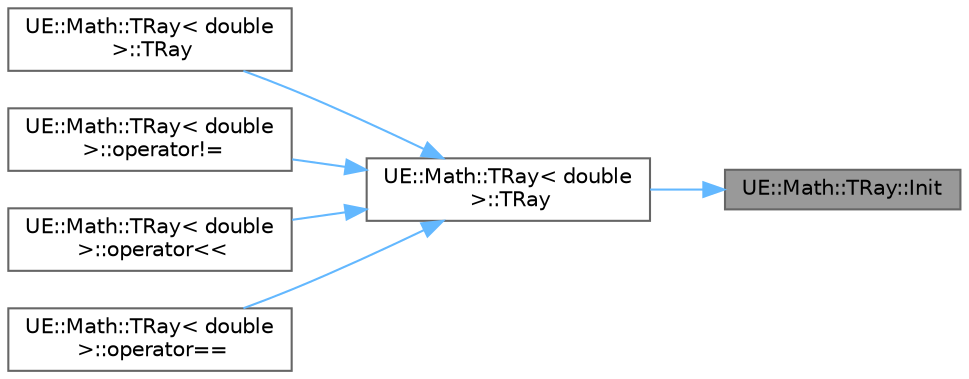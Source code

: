 digraph "UE::Math::TRay::Init"
{
 // INTERACTIVE_SVG=YES
 // LATEX_PDF_SIZE
  bgcolor="transparent";
  edge [fontname=Helvetica,fontsize=10,labelfontname=Helvetica,labelfontsize=10];
  node [fontname=Helvetica,fontsize=10,shape=box,height=0.2,width=0.4];
  rankdir="RL";
  Node1 [id="Node000001",label="UE::Math::TRay::Init",height=0.2,width=0.4,color="gray40", fillcolor="grey60", style="filled", fontcolor="black",tooltip="Set the initial values of the Ray to Zero Origin and Z-axis Direction."];
  Node1 -> Node2 [id="edge1_Node000001_Node000002",dir="back",color="steelblue1",style="solid",tooltip=" "];
  Node2 [id="Node000002",label="UE::Math::TRay\< double\l \>::TRay",height=0.2,width=0.4,color="grey40", fillcolor="white", style="filled",URL="$da/d05/structUE_1_1Math_1_1TRay.html#adb992b09a29a82c8cb338fca60eb8801",tooltip=" "];
  Node2 -> Node3 [id="edge2_Node000002_Node000003",dir="back",color="steelblue1",style="solid",tooltip=" "];
  Node3 [id="Node000003",label="UE::Math::TRay\< double\l \>::TRay",height=0.2,width=0.4,color="grey40", fillcolor="white", style="filled",URL="$da/d05/structUE_1_1Math_1_1TRay.html#a16d2b47e9100960f1c1e207b73ba631a",tooltip=" "];
  Node2 -> Node4 [id="edge3_Node000002_Node000004",dir="back",color="steelblue1",style="solid",tooltip=" "];
  Node4 [id="Node000004",label="UE::Math::TRay\< double\l \>::operator!=",height=0.2,width=0.4,color="grey40", fillcolor="white", style="filled",URL="$da/d05/structUE_1_1Math_1_1TRay.html#a635c614d2e2ebff746095b2e41531854",tooltip=" "];
  Node2 -> Node5 [id="edge4_Node000002_Node000005",dir="back",color="steelblue1",style="solid",tooltip=" "];
  Node5 [id="Node000005",label="UE::Math::TRay\< double\l \>::operator\<\<",height=0.2,width=0.4,color="grey40", fillcolor="white", style="filled",URL="$da/d05/structUE_1_1Math_1_1TRay.html#aba4e9cb4245b32393c52e8214d98eca9",tooltip=" "];
  Node2 -> Node6 [id="edge5_Node000002_Node000006",dir="back",color="steelblue1",style="solid",tooltip=" "];
  Node6 [id="Node000006",label="UE::Math::TRay\< double\l \>::operator==",height=0.2,width=0.4,color="grey40", fillcolor="white", style="filled",URL="$da/d05/structUE_1_1Math_1_1TRay.html#a34d10c76e173edd554ac83dc6e6b33dd",tooltip=" "];
}
